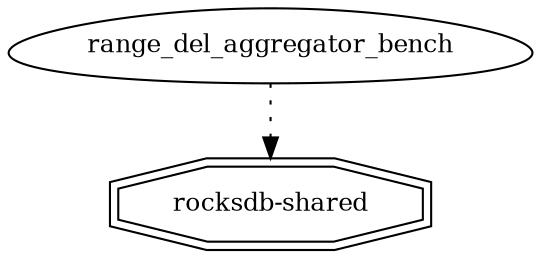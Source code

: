 digraph "range_del_aggregator_bench" {
node [
  fontsize = "12"
];
    "node89" [ label = "range_del_aggregator_bench", shape = egg ];
    "node50" [ label = "rocksdb-shared", shape = doubleoctagon ];
    "node89" -> "node50" [ style = dotted ] // range_del_aggregator_bench -> rocksdb-shared
}
